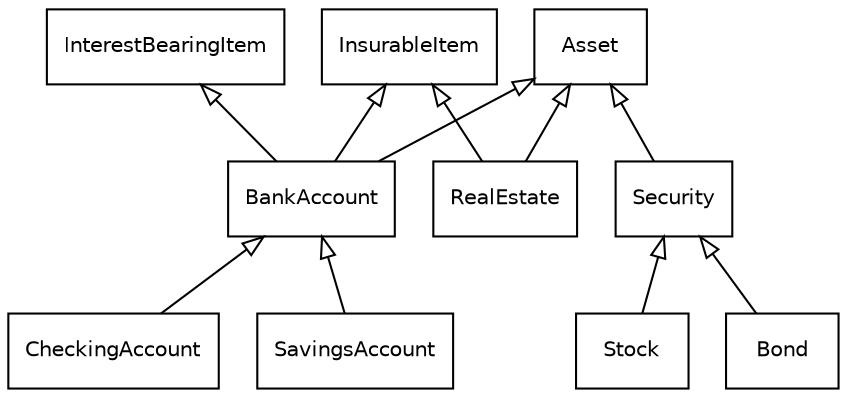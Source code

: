 #!/usr/local/bin/dot
#
# Class diagram 
# Generated by $Id$
#

digraph G {
	edge [fontname="Helvetica",fontsize=10,labelfontname="Helvetica",labelfontsize=10];
	node [fontname="Helvetica",fontsize=10,shape=record];
	// Asset
	c0 [label="Asset", fontname="Helvetica", fontcolor="black", fontsize=10.0];
	// InterestBearingItem
	c1 [label="InterestBearingItem", fontname="Helvetica", fontcolor="black", fontsize=10.0];
	// InsurableItem
	c2 [label="InsurableItem", fontname="Helvetica", fontcolor="black", fontsize=10.0];
	// BankAccount
	c3 [label="BankAccount", fontname="Helvetica", fontcolor="black", fontsize=10.0];
	//BankAccount extends Asset
	c0 -> c3 [dir=back,arrowtail=empty];
	//BankAccount extends InsurableItem
	c2 -> c3 [dir=back,arrowtail=empty];
	//BankAccount extends InterestBearingItem
	c1 -> c3 [dir=back,arrowtail=empty];
	// RealEstate
	c4 [label="RealEstate", fontname="Helvetica", fontcolor="black", fontsize=10.0];
	//RealEstate extends Asset
	c0 -> c4 [dir=back,arrowtail=empty];
	//RealEstate extends InsurableItem
	c2 -> c4 [dir=back,arrowtail=empty];
	// Security
	c5 [label="Security", fontname="Helvetica", fontcolor="black", fontsize=10.0];
	//Security extends Asset
	c0 -> c5 [dir=back,arrowtail=empty];
	// Stock
	c6 [label="Stock", fontname="Helvetica", fontcolor="black", fontsize=10.0];
	//Stock extends Security
	c5 -> c6 [dir=back,arrowtail=empty];
	// Bond
	c7 [label="Bond", fontname="Helvetica", fontcolor="black", fontsize=10.0];
	//Bond extends Security
	c5 -> c7 [dir=back,arrowtail=empty];
	// CheckingAccount
	c8 [label="CheckingAccount", fontname="Helvetica", fontcolor="black", fontsize=10.0];
	//CheckingAccount extends BankAccount
	c3 -> c8 [dir=back,arrowtail=empty];
	// SavingsAccount
	c9 [label="SavingsAccount", fontname="Helvetica", fontcolor="black", fontsize=10.0];
	//SavingsAccount extends BankAccount
	c3 -> c9 [dir=back,arrowtail=empty];
}

